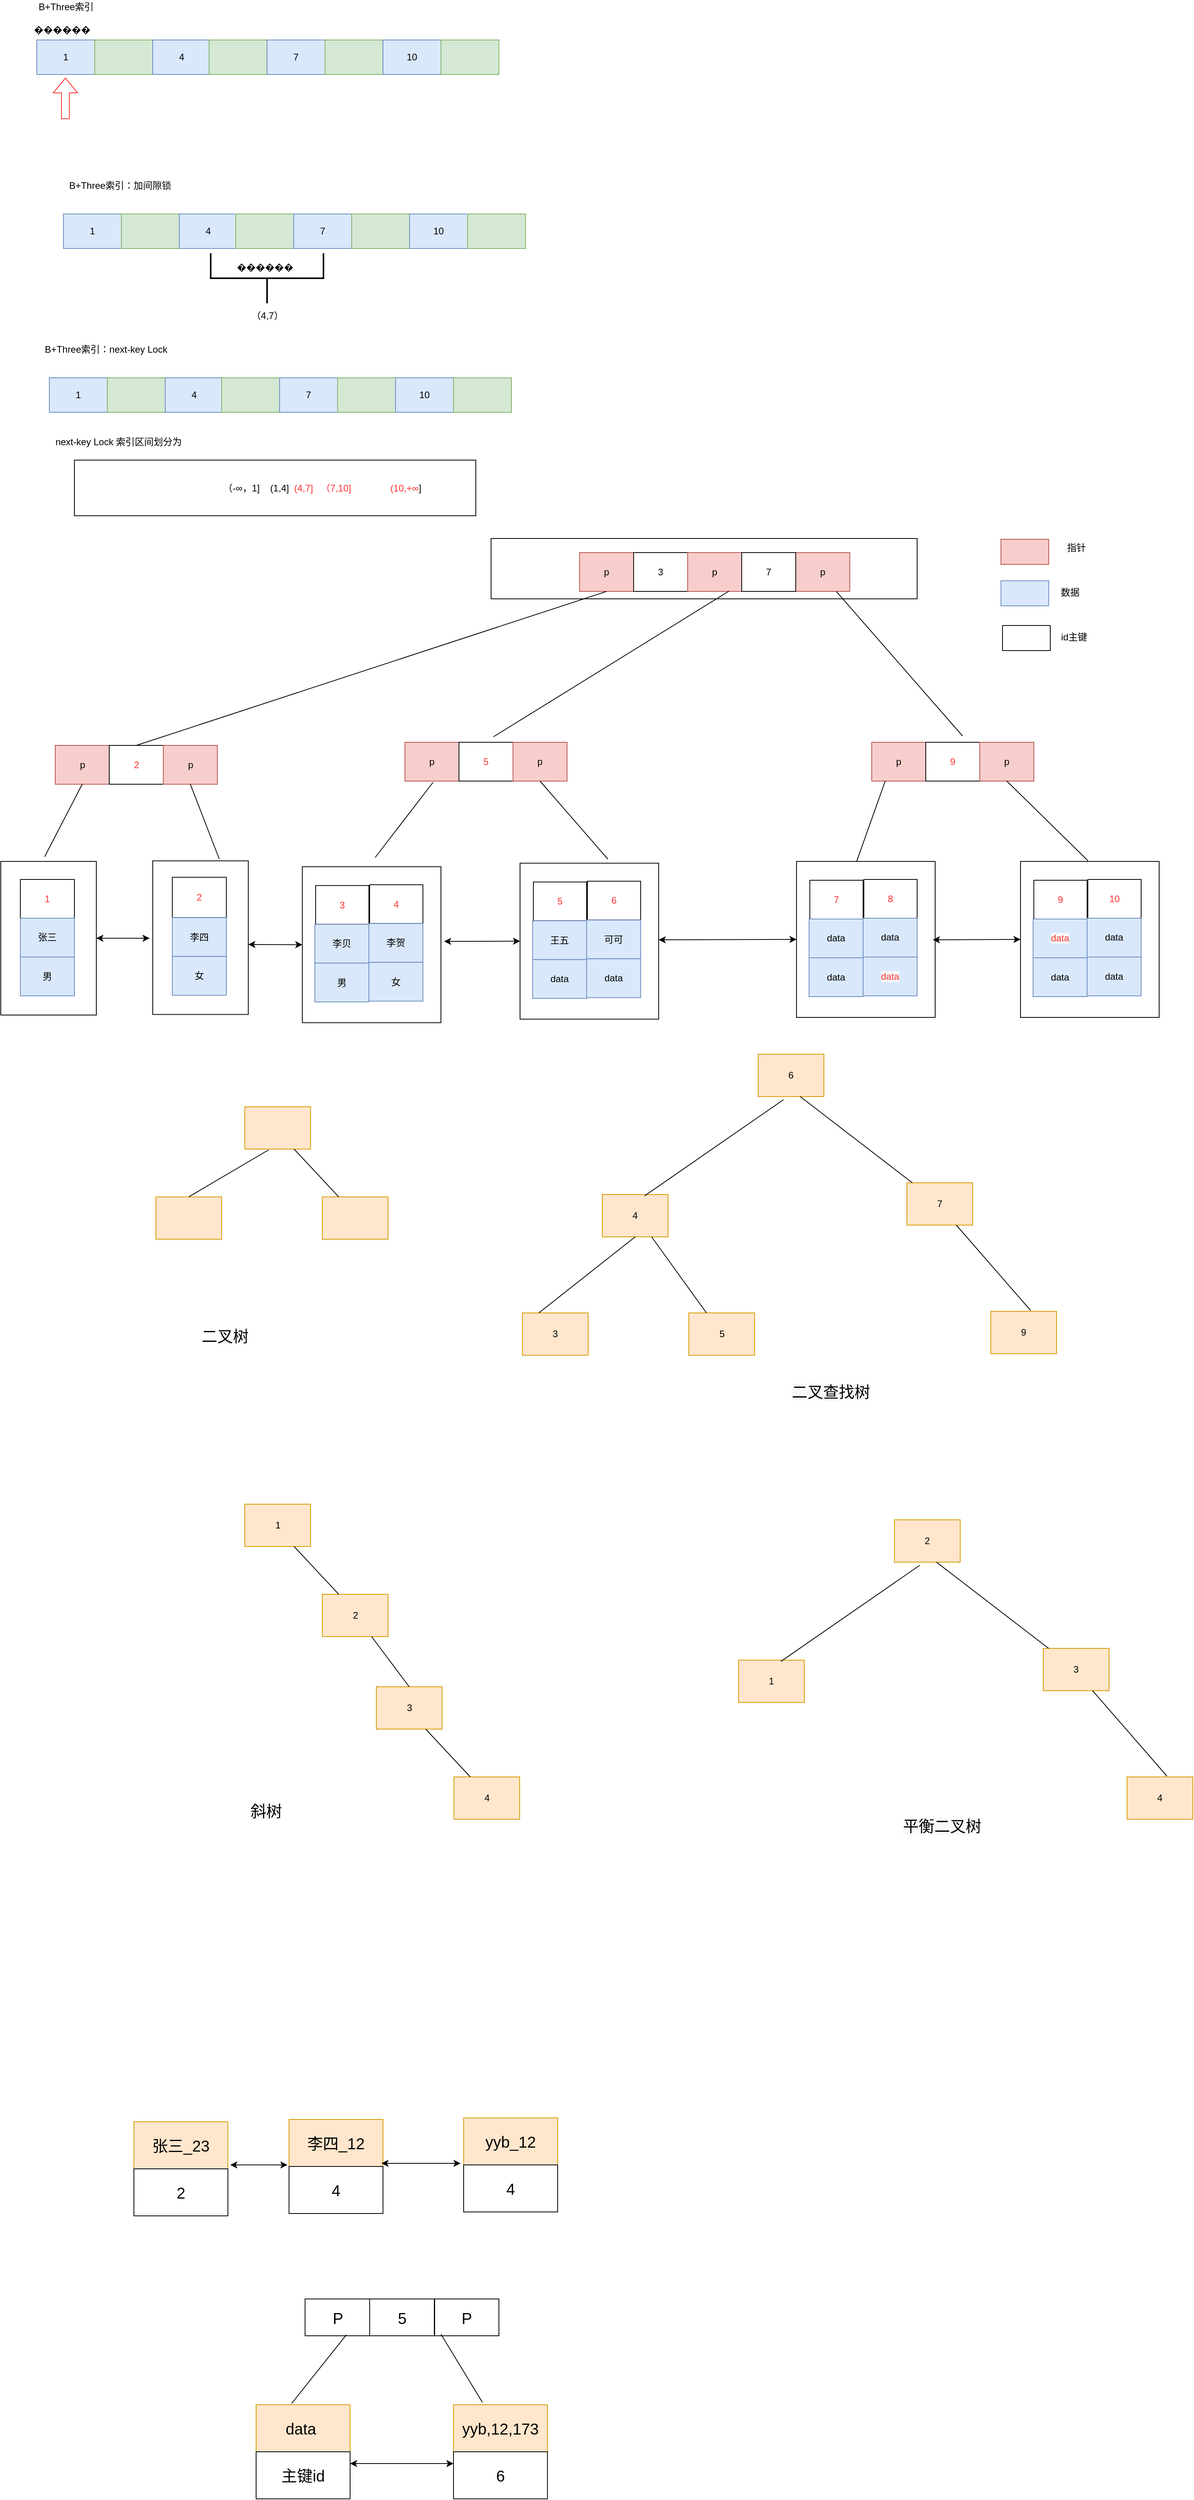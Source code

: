 <mxfile version="18.2.0" type="github">
  <diagram id="WkIeDWe_TXK0vEZoTfMw" name="第 1 页">
    <mxGraphModel dx="2812" dy="1340" grid="0" gridSize="10" guides="1" tooltips="1" connect="1" arrows="1" fold="1" page="1" pageScale="1" pageWidth="827" pageHeight="1169" math="0" shadow="0">
      <root>
        <mxCell id="0" />
        <mxCell id="1" parent="0" />
        <mxCell id="4F7vRQ4BNf0SAxyivJxw-1" value="1" style="rounded=0;whiteSpace=wrap;html=1;fillColor=#dae8fc;strokeColor=#6c8ebf;" parent="1" vertex="1">
          <mxGeometry x="105" y="233" width="74" height="44" as="geometry" />
        </mxCell>
        <mxCell id="4F7vRQ4BNf0SAxyivJxw-2" value="" style="rounded=0;whiteSpace=wrap;html=1;fillColor=#d5e8d4;strokeColor=#82b366;" parent="1" vertex="1">
          <mxGeometry x="179" y="233" width="74" height="44" as="geometry" />
        </mxCell>
        <mxCell id="4F7vRQ4BNf0SAxyivJxw-6" value="4" style="rounded=0;whiteSpace=wrap;html=1;fillColor=#dae8fc;strokeColor=#6c8ebf;" parent="1" vertex="1">
          <mxGeometry x="253" y="233" width="74" height="44" as="geometry" />
        </mxCell>
        <mxCell id="4F7vRQ4BNf0SAxyivJxw-8" value="" style="rounded=0;whiteSpace=wrap;html=1;fillColor=#d5e8d4;strokeColor=#82b366;" parent="1" vertex="1">
          <mxGeometry x="325" y="233" width="74" height="44" as="geometry" />
        </mxCell>
        <mxCell id="4F7vRQ4BNf0SAxyivJxw-10" value="7" style="rounded=0;whiteSpace=wrap;html=1;fillColor=#dae8fc;strokeColor=#6c8ebf;" parent="1" vertex="1">
          <mxGeometry x="399" y="233" width="74" height="44" as="geometry" />
        </mxCell>
        <mxCell id="4F7vRQ4BNf0SAxyivJxw-12" value="" style="rounded=0;whiteSpace=wrap;html=1;fillColor=#d5e8d4;strokeColor=#82b366;" parent="1" vertex="1">
          <mxGeometry x="473" y="233" width="74" height="44" as="geometry" />
        </mxCell>
        <mxCell id="4F7vRQ4BNf0SAxyivJxw-14" value="10" style="rounded=0;whiteSpace=wrap;html=1;fillColor=#dae8fc;strokeColor=#6c8ebf;" parent="1" vertex="1">
          <mxGeometry x="547" y="233" width="74" height="44" as="geometry" />
        </mxCell>
        <mxCell id="4F7vRQ4BNf0SAxyivJxw-16" value="" style="rounded=0;whiteSpace=wrap;html=1;fillColor=#d5e8d4;strokeColor=#82b366;" parent="1" vertex="1">
          <mxGeometry x="621" y="233" width="74" height="44" as="geometry" />
        </mxCell>
        <mxCell id="4F7vRQ4BNf0SAxyivJxw-19" value="B+Three索引" style="text;html=1;align=center;verticalAlign=middle;resizable=0;points=[];autosize=1;strokeColor=none;fillColor=none;" parent="1" vertex="1">
          <mxGeometry x="102" y="182" width="80" height="18" as="geometry" />
        </mxCell>
        <mxCell id="4F7vRQ4BNf0SAxyivJxw-21" value="������" style="text;html=1;align=center;verticalAlign=middle;resizable=0;points=[];autosize=1;strokeColor=none;fillColor=none;" parent="1" vertex="1">
          <mxGeometry x="126" y="211" width="22" height="18" as="geometry" />
        </mxCell>
        <mxCell id="4F7vRQ4BNf0SAxyivJxw-23" value="" style="shape=flexArrow;endArrow=classic;html=1;rounded=0;strokeColor=#FF3333;" parent="1" edge="1">
          <mxGeometry width="50" height="50" relative="1" as="geometry">
            <mxPoint x="141.5" y="334" as="sourcePoint" />
            <mxPoint x="141.5" y="281" as="targetPoint" />
          </mxGeometry>
        </mxCell>
        <mxCell id="4F7vRQ4BNf0SAxyivJxw-24" value="1" style="rounded=0;whiteSpace=wrap;html=1;fillColor=#dae8fc;strokeColor=#6c8ebf;" parent="1" vertex="1">
          <mxGeometry x="139" y="455" width="74" height="44" as="geometry" />
        </mxCell>
        <mxCell id="4F7vRQ4BNf0SAxyivJxw-25" value="" style="rounded=0;whiteSpace=wrap;html=1;fillColor=#d5e8d4;strokeColor=#82b366;" parent="1" vertex="1">
          <mxGeometry x="213" y="455" width="74" height="44" as="geometry" />
        </mxCell>
        <mxCell id="4F7vRQ4BNf0SAxyivJxw-26" value="4" style="rounded=0;whiteSpace=wrap;html=1;fillColor=#dae8fc;strokeColor=#6c8ebf;" parent="1" vertex="1">
          <mxGeometry x="287" y="455" width="74" height="44" as="geometry" />
        </mxCell>
        <mxCell id="4F7vRQ4BNf0SAxyivJxw-27" value="" style="rounded=0;whiteSpace=wrap;html=1;fillColor=#d5e8d4;strokeColor=#82b366;" parent="1" vertex="1">
          <mxGeometry x="359" y="455" width="74" height="44" as="geometry" />
        </mxCell>
        <mxCell id="4F7vRQ4BNf0SAxyivJxw-28" value="7" style="rounded=0;whiteSpace=wrap;html=1;fillColor=#dae8fc;strokeColor=#6c8ebf;" parent="1" vertex="1">
          <mxGeometry x="433" y="455" width="74" height="44" as="geometry" />
        </mxCell>
        <mxCell id="4F7vRQ4BNf0SAxyivJxw-29" value="" style="rounded=0;whiteSpace=wrap;html=1;fillColor=#d5e8d4;strokeColor=#82b366;" parent="1" vertex="1">
          <mxGeometry x="507" y="455" width="74" height="44" as="geometry" />
        </mxCell>
        <mxCell id="4F7vRQ4BNf0SAxyivJxw-30" value="10" style="rounded=0;whiteSpace=wrap;html=1;fillColor=#dae8fc;strokeColor=#6c8ebf;" parent="1" vertex="1">
          <mxGeometry x="581" y="455" width="74" height="44" as="geometry" />
        </mxCell>
        <mxCell id="4F7vRQ4BNf0SAxyivJxw-31" value="" style="rounded=0;whiteSpace=wrap;html=1;fillColor=#d5e8d4;strokeColor=#82b366;" parent="1" vertex="1">
          <mxGeometry x="655" y="455" width="74" height="44" as="geometry" />
        </mxCell>
        <mxCell id="4F7vRQ4BNf0SAxyivJxw-32" value="B+Three索引：加间隙锁" style="text;html=1;align=center;verticalAlign=middle;resizable=0;points=[];autosize=1;strokeColor=none;fillColor=none;" parent="1" vertex="1">
          <mxGeometry x="141" y="410" width="140" height="18" as="geometry" />
        </mxCell>
        <mxCell id="4F7vRQ4BNf0SAxyivJxw-35" value="" style="strokeWidth=2;html=1;shape=mxgraph.flowchart.annotation_2;align=left;labelPosition=right;pointerEvents=1;direction=north;" parent="1" vertex="1">
          <mxGeometry x="327" y="505" width="144" height="64" as="geometry" />
        </mxCell>
        <mxCell id="4F7vRQ4BNf0SAxyivJxw-39" value="（4,7）" style="text;html=1;align=center;verticalAlign=middle;resizable=0;points=[];autosize=1;strokeColor=none;fillColor=none;" parent="1" vertex="1">
          <mxGeometry x="373.5" y="575.5" width="51" height="18" as="geometry" />
        </mxCell>
        <mxCell id="4F7vRQ4BNf0SAxyivJxw-40" value="������" style="text;html=1;align=center;verticalAlign=middle;resizable=0;points=[];autosize=1;strokeColor=none;fillColor=none;" parent="1" vertex="1">
          <mxGeometry x="385" y="514" width="22" height="18" as="geometry" />
        </mxCell>
        <mxCell id="4F7vRQ4BNf0SAxyivJxw-41" value="1" style="rounded=0;whiteSpace=wrap;html=1;fillColor=#dae8fc;strokeColor=#6c8ebf;" parent="1" vertex="1">
          <mxGeometry x="121" y="664" width="74" height="44" as="geometry" />
        </mxCell>
        <mxCell id="4F7vRQ4BNf0SAxyivJxw-42" value="" style="rounded=0;whiteSpace=wrap;html=1;fillColor=#d5e8d4;strokeColor=#82b366;" parent="1" vertex="1">
          <mxGeometry x="195" y="664" width="74" height="44" as="geometry" />
        </mxCell>
        <mxCell id="4F7vRQ4BNf0SAxyivJxw-43" value="4" style="rounded=0;whiteSpace=wrap;html=1;fillColor=#dae8fc;strokeColor=#6c8ebf;" parent="1" vertex="1">
          <mxGeometry x="269" y="664" width="74" height="44" as="geometry" />
        </mxCell>
        <mxCell id="4F7vRQ4BNf0SAxyivJxw-44" value="" style="rounded=0;whiteSpace=wrap;html=1;fillColor=#d5e8d4;strokeColor=#82b366;" parent="1" vertex="1">
          <mxGeometry x="341" y="664" width="74" height="44" as="geometry" />
        </mxCell>
        <mxCell id="4F7vRQ4BNf0SAxyivJxw-45" value="7" style="rounded=0;whiteSpace=wrap;html=1;fillColor=#dae8fc;strokeColor=#6c8ebf;" parent="1" vertex="1">
          <mxGeometry x="415" y="664" width="74" height="44" as="geometry" />
        </mxCell>
        <mxCell id="4F7vRQ4BNf0SAxyivJxw-46" value="" style="rounded=0;whiteSpace=wrap;html=1;fillColor=#d5e8d4;strokeColor=#82b366;" parent="1" vertex="1">
          <mxGeometry x="489" y="664" width="74" height="44" as="geometry" />
        </mxCell>
        <mxCell id="4F7vRQ4BNf0SAxyivJxw-47" value="10" style="rounded=0;whiteSpace=wrap;html=1;fillColor=#dae8fc;strokeColor=#6c8ebf;" parent="1" vertex="1">
          <mxGeometry x="563" y="664" width="74" height="44" as="geometry" />
        </mxCell>
        <mxCell id="4F7vRQ4BNf0SAxyivJxw-48" value="" style="rounded=0;whiteSpace=wrap;html=1;fillColor=#d5e8d4;strokeColor=#82b366;" parent="1" vertex="1">
          <mxGeometry x="637" y="664" width="74" height="44" as="geometry" />
        </mxCell>
        <mxCell id="4F7vRQ4BNf0SAxyivJxw-49" value="B+Three索引：next-key Lock" style="text;html=1;align=center;verticalAlign=middle;resizable=0;points=[];autosize=1;strokeColor=none;fillColor=none;" parent="1" vertex="1">
          <mxGeometry x="110" y="619" width="166" height="18" as="geometry" />
        </mxCell>
        <mxCell id="4F7vRQ4BNf0SAxyivJxw-53" value="next-key Lock 索引区间划分为" style="text;html=1;align=center;verticalAlign=middle;resizable=0;points=[];autosize=1;strokeColor=none;fillColor=none;" parent="1" vertex="1">
          <mxGeometry x="123" y="737" width="171" height="18" as="geometry" />
        </mxCell>
        <mxCell id="4F7vRQ4BNf0SAxyivJxw-54" value="&lt;blockquote style=&quot;margin: 0 0 0 40px; border: none; padding: 0px;&quot;&gt;&lt;blockquote style=&quot;margin: 0 0 0 40px; border: none; padding: 0px;&quot;&gt;&lt;blockquote style=&quot;margin: 0 0 0 40px; border: none; padding: 0px;&quot;&gt;（-∞，1]&amp;nbsp;&amp;nbsp;&lt;span style=&quot;white-space: pre;&quot;&gt; &lt;/span&gt;&lt;span style=&quot;white-space: pre;&quot;&gt; &lt;/span&gt;(1,4]&lt;span style=&quot;white-space: pre;&quot;&gt; &lt;span style=&quot;white-space: pre;&quot;&gt;&lt;span style=&quot;white-space: pre;&quot;&gt; &lt;/span&gt;&lt;/span&gt;&lt;/span&gt;&lt;font color=&quot;#ff3333&quot;&gt;(4,7]&amp;nbsp; &lt;span style=&quot;white-space: pre;&quot;&gt; &lt;/span&gt;（7,10]&amp;nbsp; &amp;nbsp; &amp;nbsp; &amp;nbsp; &amp;nbsp; &amp;nbsp; &amp;nbsp; &amp;nbsp;(10,+∞&lt;/font&gt;]&lt;/blockquote&gt;&lt;/blockquote&gt;&lt;/blockquote&gt;" style="whiteSpace=wrap;html=1;" parent="1" vertex="1">
          <mxGeometry x="153" y="769" width="512.5" height="71" as="geometry" />
        </mxCell>
        <mxCell id="4F7vRQ4BNf0SAxyivJxw-55" value="" style="rounded=0;whiteSpace=wrap;html=1;fontColor=#FF3333;" parent="1" vertex="1">
          <mxGeometry x="685" y="869" width="544" height="77" as="geometry" />
        </mxCell>
        <mxCell id="4F7vRQ4BNf0SAxyivJxw-56" value="&lt;font color=&quot;#000000&quot;&gt;p&lt;/font&gt;" style="rounded=0;whiteSpace=wrap;html=1;fillColor=#f8cecc;strokeColor=#b85450;" parent="1" vertex="1">
          <mxGeometry x="798" y="887" width="69" height="49.5" as="geometry" />
        </mxCell>
        <mxCell id="4F7vRQ4BNf0SAxyivJxw-57" value="&lt;font color=&quot;#000000&quot;&gt;3&lt;/font&gt;" style="rounded=0;whiteSpace=wrap;html=1;fontColor=#FF3333;" parent="1" vertex="1">
          <mxGeometry x="867" y="887" width="69" height="49.5" as="geometry" />
        </mxCell>
        <mxCell id="4F7vRQ4BNf0SAxyivJxw-59" value="&lt;font color=&quot;#000000&quot;&gt;p&lt;/font&gt;" style="rounded=0;whiteSpace=wrap;html=1;strokeColor=#b85450;fillColor=#f8cecc;" parent="1" vertex="1">
          <mxGeometry x="936" y="887" width="69" height="49.5" as="geometry" />
        </mxCell>
        <mxCell id="4F7vRQ4BNf0SAxyivJxw-60" value="&lt;font color=&quot;#000000&quot;&gt;p&lt;/font&gt;" style="rounded=0;whiteSpace=wrap;html=1;fillColor=#f8cecc;strokeColor=#b85450;" parent="1" vertex="1">
          <mxGeometry x="1074" y="887" width="69" height="49.5" as="geometry" />
        </mxCell>
        <mxCell id="4F7vRQ4BNf0SAxyivJxw-61" value="&lt;font color=&quot;#000000&quot;&gt;7&lt;/font&gt;" style="rounded=0;whiteSpace=wrap;html=1;fontColor=#FF3333;" parent="1" vertex="1">
          <mxGeometry x="1005" y="887" width="69" height="49.5" as="geometry" />
        </mxCell>
        <mxCell id="4F7vRQ4BNf0SAxyivJxw-63" value="&lt;span style=&quot;color: rgb(0, 0, 0);&quot;&gt;p&lt;/span&gt;" style="rounded=0;whiteSpace=wrap;html=1;fillColor=#f8cecc;strokeColor=#b85450;" parent="1" vertex="1">
          <mxGeometry x="128.5" y="1133" width="69" height="49.5" as="geometry" />
        </mxCell>
        <mxCell id="4F7vRQ4BNf0SAxyivJxw-64" value="2" style="rounded=0;whiteSpace=wrap;html=1;fontColor=#FF3333;" parent="1" vertex="1">
          <mxGeometry x="197.5" y="1133" width="69" height="49.5" as="geometry" />
        </mxCell>
        <mxCell id="4F7vRQ4BNf0SAxyivJxw-65" value="&lt;span style=&quot;color: rgb(0, 0, 0);&quot;&gt;p&lt;/span&gt;" style="rounded=0;whiteSpace=wrap;html=1;fillColor=#f8cecc;strokeColor=#b85450;" parent="1" vertex="1">
          <mxGeometry x="266.5" y="1133" width="69" height="49.5" as="geometry" />
        </mxCell>
        <mxCell id="4F7vRQ4BNf0SAxyivJxw-66" value="p" style="rounded=0;whiteSpace=wrap;html=1;fillColor=#f8cecc;strokeColor=#b85450;" parent="1" vertex="1">
          <mxGeometry x="575" y="1129" width="69" height="49.5" as="geometry" />
        </mxCell>
        <mxCell id="4F7vRQ4BNf0SAxyivJxw-67" value="5" style="rounded=0;whiteSpace=wrap;html=1;fontColor=#FF3333;" parent="1" vertex="1">
          <mxGeometry x="644" y="1129" width="69" height="49.5" as="geometry" />
        </mxCell>
        <mxCell id="4F7vRQ4BNf0SAxyivJxw-68" value="&lt;span style=&quot;color: rgb(0, 0, 0);&quot;&gt;p&lt;/span&gt;" style="rounded=0;whiteSpace=wrap;html=1;fillColor=#f8cecc;strokeColor=#b85450;" parent="1" vertex="1">
          <mxGeometry x="713" y="1129" width="69" height="49.5" as="geometry" />
        </mxCell>
        <mxCell id="4F7vRQ4BNf0SAxyivJxw-69" value="&lt;span style=&quot;color: rgb(0, 0, 0);&quot;&gt;p&lt;/span&gt;" style="rounded=0;whiteSpace=wrap;html=1;fillColor=#f8cecc;strokeColor=#b85450;" parent="1" vertex="1">
          <mxGeometry x="1171" y="1129" width="69" height="49.5" as="geometry" />
        </mxCell>
        <mxCell id="4F7vRQ4BNf0SAxyivJxw-70" value="9" style="rounded=0;whiteSpace=wrap;html=1;fontColor=#FF3333;" parent="1" vertex="1">
          <mxGeometry x="1240" y="1129" width="69" height="49.5" as="geometry" />
        </mxCell>
        <mxCell id="4F7vRQ4BNf0SAxyivJxw-71" value="&lt;span style=&quot;color: rgb(0, 0, 0);&quot;&gt;p&lt;/span&gt;" style="rounded=0;whiteSpace=wrap;html=1;fillColor=#f8cecc;strokeColor=#b85450;" parent="1" vertex="1">
          <mxGeometry x="1309" y="1129" width="69" height="49.5" as="geometry" />
        </mxCell>
        <mxCell id="4F7vRQ4BNf0SAxyivJxw-73" value="" style="rounded=0;whiteSpace=wrap;html=1;fontColor=#FF3333;" parent="1" vertex="1">
          <mxGeometry x="59" y="1281" width="122" height="196" as="geometry" />
        </mxCell>
        <mxCell id="4F7vRQ4BNf0SAxyivJxw-75" value="1" style="rounded=0;whiteSpace=wrap;html=1;fontColor=#FF3333;" parent="1" vertex="1">
          <mxGeometry x="84" y="1304" width="69" height="49.5" as="geometry" />
        </mxCell>
        <mxCell id="4F7vRQ4BNf0SAxyivJxw-76" value="张三" style="rounded=0;whiteSpace=wrap;html=1;fillColor=#dae8fc;strokeColor=#6c8ebf;" parent="1" vertex="1">
          <mxGeometry x="84" y="1353.5" width="69" height="49.5" as="geometry" />
        </mxCell>
        <mxCell id="4F7vRQ4BNf0SAxyivJxw-77" value="男" style="rounded=0;whiteSpace=wrap;html=1;fillColor=#dae8fc;strokeColor=#6c8ebf;" parent="1" vertex="1">
          <mxGeometry x="84" y="1403" width="69" height="49.5" as="geometry" />
        </mxCell>
        <mxCell id="4F7vRQ4BNf0SAxyivJxw-78" value="" style="rounded=0;whiteSpace=wrap;html=1;fontColor=#FF3333;" parent="1" vertex="1">
          <mxGeometry x="253" y="1280.25" width="122" height="196" as="geometry" />
        </mxCell>
        <mxCell id="4F7vRQ4BNf0SAxyivJxw-79" value="2" style="rounded=0;whiteSpace=wrap;html=1;fontColor=#FF3333;" parent="1" vertex="1">
          <mxGeometry x="278" y="1301.25" width="69" height="51.5" as="geometry" />
        </mxCell>
        <mxCell id="4F7vRQ4BNf0SAxyivJxw-80" value="李四" style="rounded=0;whiteSpace=wrap;html=1;fillColor=#dae8fc;strokeColor=#6c8ebf;" parent="1" vertex="1">
          <mxGeometry x="278" y="1352.75" width="69" height="49.5" as="geometry" />
        </mxCell>
        <mxCell id="4F7vRQ4BNf0SAxyivJxw-81" value="女" style="rounded=0;whiteSpace=wrap;html=1;fillColor=#dae8fc;strokeColor=#6c8ebf;" parent="1" vertex="1">
          <mxGeometry x="278" y="1402.25" width="69" height="49.5" as="geometry" />
        </mxCell>
        <mxCell id="4F7vRQ4BNf0SAxyivJxw-82" value="" style="rounded=0;whiteSpace=wrap;html=1;fontColor=#FF3333;" parent="1" vertex="1">
          <mxGeometry x="444" y="1287.75" width="177" height="199" as="geometry" />
        </mxCell>
        <mxCell id="4F7vRQ4BNf0SAxyivJxw-83" value="3" style="rounded=0;whiteSpace=wrap;html=1;fontColor=#FF3333;" parent="1" vertex="1">
          <mxGeometry x="461" y="1311.75" width="68" height="49.5" as="geometry" />
        </mxCell>
        <mxCell id="4F7vRQ4BNf0SAxyivJxw-84" value="李贝" style="rounded=0;whiteSpace=wrap;html=1;fillColor=#dae8fc;strokeColor=#6c8ebf;" parent="1" vertex="1">
          <mxGeometry x="460" y="1361.25" width="69" height="49.5" as="geometry" />
        </mxCell>
        <mxCell id="4F7vRQ4BNf0SAxyivJxw-85" value="男" style="rounded=0;whiteSpace=wrap;html=1;fillColor=#dae8fc;strokeColor=#6c8ebf;" parent="1" vertex="1">
          <mxGeometry x="460" y="1410.75" width="69" height="49.5" as="geometry" />
        </mxCell>
        <mxCell id="4F7vRQ4BNf0SAxyivJxw-86" value="4" style="rounded=0;whiteSpace=wrap;html=1;fontColor=#FF3333;" parent="1" vertex="1">
          <mxGeometry x="530" y="1310.75" width="68" height="49.5" as="geometry" />
        </mxCell>
        <mxCell id="4F7vRQ4BNf0SAxyivJxw-87" value="李贺" style="rounded=0;whiteSpace=wrap;html=1;fillColor=#dae8fc;strokeColor=#6c8ebf;" parent="1" vertex="1">
          <mxGeometry x="529" y="1360.25" width="69" height="49.5" as="geometry" />
        </mxCell>
        <mxCell id="4F7vRQ4BNf0SAxyivJxw-88" value="女" style="rounded=0;whiteSpace=wrap;html=1;fillColor=#dae8fc;strokeColor=#6c8ebf;" parent="1" vertex="1">
          <mxGeometry x="529" y="1409.75" width="69" height="49.5" as="geometry" />
        </mxCell>
        <mxCell id="4F7vRQ4BNf0SAxyivJxw-89" value="" style="rounded=0;whiteSpace=wrap;html=1;fontColor=#FF3333;" parent="1" vertex="1">
          <mxGeometry x="722" y="1283.25" width="177" height="199" as="geometry" />
        </mxCell>
        <mxCell id="4F7vRQ4BNf0SAxyivJxw-90" value="5" style="rounded=0;whiteSpace=wrap;html=1;fontColor=#FF3333;" parent="1" vertex="1">
          <mxGeometry x="739" y="1307.25" width="68" height="49.5" as="geometry" />
        </mxCell>
        <mxCell id="4F7vRQ4BNf0SAxyivJxw-91" value="王五" style="rounded=0;whiteSpace=wrap;html=1;fillColor=#dae8fc;strokeColor=#6c8ebf;" parent="1" vertex="1">
          <mxGeometry x="738" y="1356.75" width="69" height="49.5" as="geometry" />
        </mxCell>
        <mxCell id="4F7vRQ4BNf0SAxyivJxw-92" value="data" style="rounded=0;whiteSpace=wrap;html=1;fillColor=#dae8fc;strokeColor=#6c8ebf;" parent="1" vertex="1">
          <mxGeometry x="738" y="1406.25" width="69" height="49.5" as="geometry" />
        </mxCell>
        <mxCell id="4F7vRQ4BNf0SAxyivJxw-93" value="6" style="rounded=0;whiteSpace=wrap;html=1;fontColor=#FF3333;" parent="1" vertex="1">
          <mxGeometry x="808" y="1306.25" width="68" height="49.5" as="geometry" />
        </mxCell>
        <mxCell id="4F7vRQ4BNf0SAxyivJxw-94" value="可可" style="rounded=0;whiteSpace=wrap;html=1;fillColor=#dae8fc;strokeColor=#6c8ebf;" parent="1" vertex="1">
          <mxGeometry x="807" y="1355.75" width="69" height="49.5" as="geometry" />
        </mxCell>
        <mxCell id="4F7vRQ4BNf0SAxyivJxw-95" value="&lt;span style=&quot;&quot;&gt;data&lt;/span&gt;" style="rounded=0;whiteSpace=wrap;html=1;fillColor=#dae8fc;strokeColor=#6c8ebf;" parent="1" vertex="1">
          <mxGeometry x="807" y="1405.25" width="69" height="49.5" as="geometry" />
        </mxCell>
        <mxCell id="4F7vRQ4BNf0SAxyivJxw-96" value="" style="rounded=0;whiteSpace=wrap;html=1;fontColor=#FF3333;" parent="1" vertex="1">
          <mxGeometry x="1075" y="1281" width="177" height="199" as="geometry" />
        </mxCell>
        <mxCell id="4F7vRQ4BNf0SAxyivJxw-97" value="7" style="rounded=0;whiteSpace=wrap;html=1;fontColor=#FF3333;" parent="1" vertex="1">
          <mxGeometry x="1092" y="1305" width="68" height="49.5" as="geometry" />
        </mxCell>
        <mxCell id="4F7vRQ4BNf0SAxyivJxw-98" value="&lt;span style=&quot;&quot;&gt;data&lt;/span&gt;" style="rounded=0;whiteSpace=wrap;html=1;fillColor=#dae8fc;strokeColor=#6c8ebf;" parent="1" vertex="1">
          <mxGeometry x="1091" y="1354.5" width="69" height="49.5" as="geometry" />
        </mxCell>
        <mxCell id="4F7vRQ4BNf0SAxyivJxw-99" value="&lt;span style=&quot;&quot;&gt;data&lt;/span&gt;" style="rounded=0;whiteSpace=wrap;html=1;fillColor=#dae8fc;strokeColor=#6c8ebf;" parent="1" vertex="1">
          <mxGeometry x="1091" y="1404" width="69" height="49.5" as="geometry" />
        </mxCell>
        <mxCell id="4F7vRQ4BNf0SAxyivJxw-100" value="8" style="rounded=0;whiteSpace=wrap;html=1;fontColor=#FF3333;" parent="1" vertex="1">
          <mxGeometry x="1161" y="1304" width="68" height="49.5" as="geometry" />
        </mxCell>
        <mxCell id="4F7vRQ4BNf0SAxyivJxw-101" value="&lt;span style=&quot;&quot;&gt;data&lt;/span&gt;" style="rounded=0;whiteSpace=wrap;html=1;fillColor=#dae8fc;strokeColor=#6c8ebf;" parent="1" vertex="1">
          <mxGeometry x="1160" y="1353.5" width="69" height="49.5" as="geometry" />
        </mxCell>
        <mxCell id="4F7vRQ4BNf0SAxyivJxw-102" value="&lt;meta charset=&quot;utf-8&quot;&gt;&lt;span style=&quot;color: rgb(255, 51, 51); font-family: Helvetica; font-size: 12px; font-style: normal; font-variant-ligatures: normal; font-variant-caps: normal; font-weight: 400; letter-spacing: normal; orphans: 2; text-align: center; text-indent: 0px; text-transform: none; widows: 2; word-spacing: 0px; -webkit-text-stroke-width: 0px; background-color: rgb(248, 249, 250); text-decoration-thickness: initial; text-decoration-style: initial; text-decoration-color: initial; float: none; display: inline !important;&quot;&gt;data&lt;/span&gt;" style="rounded=0;whiteSpace=wrap;html=1;fillColor=#dae8fc;strokeColor=#6c8ebf;" parent="1" vertex="1">
          <mxGeometry x="1160" y="1403" width="69" height="49.5" as="geometry" />
        </mxCell>
        <mxCell id="4F7vRQ4BNf0SAxyivJxw-103" value="" style="rounded=0;whiteSpace=wrap;html=1;fontColor=#FF3333;" parent="1" vertex="1">
          <mxGeometry x="1361" y="1281" width="177" height="199" as="geometry" />
        </mxCell>
        <mxCell id="4F7vRQ4BNf0SAxyivJxw-104" value="9" style="rounded=0;whiteSpace=wrap;html=1;fontColor=#FF3333;" parent="1" vertex="1">
          <mxGeometry x="1378" y="1305" width="68" height="49.5" as="geometry" />
        </mxCell>
        <mxCell id="4F7vRQ4BNf0SAxyivJxw-105" value="&lt;meta charset=&quot;utf-8&quot;&gt;&lt;span style=&quot;color: rgb(255, 51, 51); font-family: Helvetica; font-size: 12px; font-style: normal; font-variant-ligatures: normal; font-variant-caps: normal; font-weight: 400; letter-spacing: normal; orphans: 2; text-align: center; text-indent: 0px; text-transform: none; widows: 2; word-spacing: 0px; -webkit-text-stroke-width: 0px; background-color: rgb(248, 249, 250); text-decoration-thickness: initial; text-decoration-style: initial; text-decoration-color: initial; float: none; display: inline !important;&quot;&gt;data&lt;/span&gt;" style="rounded=0;whiteSpace=wrap;html=1;fillColor=#dae8fc;strokeColor=#6c8ebf;" parent="1" vertex="1">
          <mxGeometry x="1377" y="1354.5" width="69" height="49.5" as="geometry" />
        </mxCell>
        <mxCell id="4F7vRQ4BNf0SAxyivJxw-106" value="&lt;span style=&quot;&quot;&gt;data&lt;/span&gt;" style="rounded=0;whiteSpace=wrap;html=1;fillColor=#dae8fc;strokeColor=#6c8ebf;" parent="1" vertex="1">
          <mxGeometry x="1377" y="1404" width="69" height="49.5" as="geometry" />
        </mxCell>
        <mxCell id="4F7vRQ4BNf0SAxyivJxw-107" value="10" style="rounded=0;whiteSpace=wrap;html=1;fontColor=#FF3333;" parent="1" vertex="1">
          <mxGeometry x="1447" y="1304" width="68" height="49.5" as="geometry" />
        </mxCell>
        <mxCell id="4F7vRQ4BNf0SAxyivJxw-108" value="&lt;span style=&quot;&quot;&gt;data&lt;/span&gt;" style="rounded=0;whiteSpace=wrap;html=1;fillColor=#dae8fc;strokeColor=#6c8ebf;" parent="1" vertex="1">
          <mxGeometry x="1446" y="1353.5" width="69" height="49.5" as="geometry" />
        </mxCell>
        <mxCell id="4F7vRQ4BNf0SAxyivJxw-109" value="&lt;span style=&quot;&quot;&gt;data&lt;/span&gt;" style="rounded=0;whiteSpace=wrap;html=1;fillColor=#dae8fc;strokeColor=#6c8ebf;" parent="1" vertex="1">
          <mxGeometry x="1446" y="1403" width="69" height="49.5" as="geometry" />
        </mxCell>
        <mxCell id="4F7vRQ4BNf0SAxyivJxw-112" value="" style="endArrow=none;html=1;rounded=0;fontFamily=Helvetica;fontSize=12;fontColor=#000000;strokeColor=#000000;" parent="1" edge="1">
          <mxGeometry width="50" height="50" relative="1" as="geometry">
            <mxPoint x="688" y="1122" as="sourcePoint" />
            <mxPoint x="989" y="936" as="targetPoint" />
          </mxGeometry>
        </mxCell>
        <mxCell id="4F7vRQ4BNf0SAxyivJxw-113" value="" style="endArrow=none;html=1;rounded=0;fontFamily=Helvetica;fontSize=12;fontColor=#000000;strokeColor=#000000;entryX=0.75;entryY=1;entryDx=0;entryDy=0;" parent="1" target="4F7vRQ4BNf0SAxyivJxw-60" edge="1">
          <mxGeometry width="50" height="50" relative="1" as="geometry">
            <mxPoint x="1287" y="1121" as="sourcePoint" />
            <mxPoint x="1166" y="988" as="targetPoint" />
          </mxGeometry>
        </mxCell>
        <mxCell id="4F7vRQ4BNf0SAxyivJxw-114" value="" style="endArrow=none;html=1;rounded=0;fontFamily=Helvetica;fontSize=12;fontColor=#000000;strokeColor=#000000;exitX=0.5;exitY=0;exitDx=0;exitDy=0;entryX=0.5;entryY=1;entryDx=0;entryDy=0;" parent="1" source="4F7vRQ4BNf0SAxyivJxw-64" target="4F7vRQ4BNf0SAxyivJxw-56" edge="1">
          <mxGeometry width="50" height="50" relative="1" as="geometry">
            <mxPoint x="698" y="1132" as="sourcePoint" />
            <mxPoint x="999.0" y="946.0" as="targetPoint" />
          </mxGeometry>
        </mxCell>
        <mxCell id="4F7vRQ4BNf0SAxyivJxw-115" value="" style="endArrow=none;html=1;rounded=0;labelBackgroundColor=default;fontFamily=Helvetica;fontSize=12;fontColor=#000000;strokeColor=#000000;shape=connector;entryX=0.5;entryY=1;entryDx=0;entryDy=0;" parent="1" target="4F7vRQ4BNf0SAxyivJxw-63" edge="1">
          <mxGeometry width="50" height="50" relative="1" as="geometry">
            <mxPoint x="115" y="1275" as="sourcePoint" />
            <mxPoint x="170" y="1193" as="targetPoint" />
          </mxGeometry>
        </mxCell>
        <mxCell id="4F7vRQ4BNf0SAxyivJxw-116" value="" style="endArrow=none;html=1;rounded=0;labelBackgroundColor=default;fontFamily=Helvetica;fontSize=12;fontColor=#000000;strokeColor=#000000;shape=connector;entryX=0.5;entryY=1;entryDx=0;entryDy=0;" parent="1" target="4F7vRQ4BNf0SAxyivJxw-65" edge="1">
          <mxGeometry width="50" height="50" relative="1" as="geometry">
            <mxPoint x="338" y="1278" as="sourcePoint" />
            <mxPoint x="173" y="1192.5" as="targetPoint" />
          </mxGeometry>
        </mxCell>
        <mxCell id="4F7vRQ4BNf0SAxyivJxw-117" value="" style="endArrow=none;html=1;rounded=0;labelBackgroundColor=default;fontFamily=Helvetica;fontSize=12;fontColor=#000000;strokeColor=#000000;shape=connector;" parent="1" edge="1">
          <mxGeometry width="50" height="50" relative="1" as="geometry">
            <mxPoint x="537" y="1276" as="sourcePoint" />
            <mxPoint x="611" y="1180" as="targetPoint" />
          </mxGeometry>
        </mxCell>
        <mxCell id="4F7vRQ4BNf0SAxyivJxw-118" value="" style="endArrow=none;html=1;rounded=0;labelBackgroundColor=default;fontFamily=Helvetica;fontSize=12;fontColor=#000000;strokeColor=#000000;shape=connector;entryX=0.5;entryY=1;entryDx=0;entryDy=0;" parent="1" target="4F7vRQ4BNf0SAxyivJxw-68" edge="1">
          <mxGeometry width="50" height="50" relative="1" as="geometry">
            <mxPoint x="834" y="1278" as="sourcePoint" />
            <mxPoint x="183" y="1202.5" as="targetPoint" />
          </mxGeometry>
        </mxCell>
        <mxCell id="4F7vRQ4BNf0SAxyivJxw-120" value="" style="endArrow=none;html=1;rounded=0;labelBackgroundColor=default;fontFamily=Helvetica;fontSize=12;fontColor=#000000;strokeColor=#000000;shape=connector;entryX=0.5;entryY=1;entryDx=0;entryDy=0;" parent="1" target="4F7vRQ4BNf0SAxyivJxw-71" edge="1">
          <mxGeometry width="50" height="50" relative="1" as="geometry">
            <mxPoint x="1447" y="1280" as="sourcePoint" />
            <mxPoint x="757.5" y="1188.5" as="targetPoint" />
          </mxGeometry>
        </mxCell>
        <mxCell id="4F7vRQ4BNf0SAxyivJxw-121" value="" style="endArrow=none;html=1;rounded=0;labelBackgroundColor=default;fontFamily=Helvetica;fontSize=12;fontColor=#000000;strokeColor=#000000;shape=connector;entryX=0.25;entryY=1;entryDx=0;entryDy=0;exitX=0.434;exitY=-0.001;exitDx=0;exitDy=0;exitPerimeter=0;" parent="1" source="4F7vRQ4BNf0SAxyivJxw-96" target="4F7vRQ4BNf0SAxyivJxw-69" edge="1">
          <mxGeometry width="50" height="50" relative="1" as="geometry">
            <mxPoint x="1457" y="1290" as="sourcePoint" />
            <mxPoint x="1353.5" y="1188.5" as="targetPoint" />
          </mxGeometry>
        </mxCell>
        <mxCell id="4F7vRQ4BNf0SAxyivJxw-122" value="" style="rounded=0;whiteSpace=wrap;html=1;fontFamily=Helvetica;fontSize=12;strokeColor=#b85450;fillColor=#f8cecc;" parent="1" vertex="1">
          <mxGeometry x="1336" y="870" width="61" height="32" as="geometry" />
        </mxCell>
        <mxCell id="4F7vRQ4BNf0SAxyivJxw-123" value="" style="rounded=0;whiteSpace=wrap;html=1;fontFamily=Helvetica;fontSize=12;fontColor=#000000;strokeColor=#000000;fillColor=default;" parent="1" vertex="1">
          <mxGeometry x="1338" y="980" width="61" height="32" as="geometry" />
        </mxCell>
        <mxCell id="4F7vRQ4BNf0SAxyivJxw-124" value="" style="rounded=0;whiteSpace=wrap;html=1;fontFamily=Helvetica;fontSize=12;strokeColor=#6c8ebf;fillColor=#dae8fc;" parent="1" vertex="1">
          <mxGeometry x="1336" y="923" width="61" height="32" as="geometry" />
        </mxCell>
        <mxCell id="4F7vRQ4BNf0SAxyivJxw-125" value="指针" style="text;html=1;align=center;verticalAlign=middle;resizable=0;points=[];autosize=1;strokeColor=none;fillColor=none;fontSize=12;fontFamily=Helvetica;fontColor=#000000;" parent="1" vertex="1">
          <mxGeometry x="1415" y="872" width="34" height="18" as="geometry" />
        </mxCell>
        <mxCell id="4F7vRQ4BNf0SAxyivJxw-126" value="数据" style="text;html=1;align=center;verticalAlign=middle;resizable=0;points=[];autosize=1;strokeColor=none;fillColor=none;fontSize=12;fontFamily=Helvetica;fontColor=#000000;" parent="1" vertex="1">
          <mxGeometry x="1407" y="929" width="34" height="18" as="geometry" />
        </mxCell>
        <mxCell id="4F7vRQ4BNf0SAxyivJxw-127" value="id主键" style="text;html=1;align=center;verticalAlign=middle;resizable=0;points=[];autosize=1;strokeColor=none;fillColor=none;fontSize=12;fontFamily=Helvetica;fontColor=#000000;" parent="1" vertex="1">
          <mxGeometry x="1407" y="986" width="43" height="18" as="geometry" />
        </mxCell>
        <mxCell id="4F7vRQ4BNf0SAxyivJxw-203" value="" style="endArrow=classic;startArrow=classic;html=1;rounded=0;labelBackgroundColor=default;fontFamily=Helvetica;fontSize=12;fontColor=#000000;strokeColor=#000000;shape=connector;exitX=1;exitY=0.5;exitDx=0;exitDy=0;" parent="1" source="4F7vRQ4BNf0SAxyivJxw-73" edge="1">
          <mxGeometry width="50" height="50" relative="1" as="geometry">
            <mxPoint x="208" y="1414" as="sourcePoint" />
            <mxPoint x="249" y="1379" as="targetPoint" />
          </mxGeometry>
        </mxCell>
        <mxCell id="4F7vRQ4BNf0SAxyivJxw-204" value="" style="endArrow=classic;startArrow=classic;html=1;rounded=0;labelBackgroundColor=default;fontFamily=Helvetica;fontSize=12;fontColor=#000000;strokeColor=#000000;shape=connector;entryX=0;entryY=0.5;entryDx=0;entryDy=0;" parent="1" target="4F7vRQ4BNf0SAxyivJxw-82" edge="1">
          <mxGeometry width="50" height="50" relative="1" as="geometry">
            <mxPoint x="375" y="1387" as="sourcePoint" />
            <mxPoint x="259" y="1389" as="targetPoint" />
          </mxGeometry>
        </mxCell>
        <mxCell id="4F7vRQ4BNf0SAxyivJxw-206" value="" style="endArrow=classic;startArrow=classic;html=1;rounded=0;labelBackgroundColor=default;fontFamily=Helvetica;fontSize=12;fontColor=#000000;strokeColor=#000000;shape=connector;entryX=0;entryY=0.5;entryDx=0;entryDy=0;" parent="1" target="4F7vRQ4BNf0SAxyivJxw-89" edge="1">
          <mxGeometry width="50" height="50" relative="1" as="geometry">
            <mxPoint x="625" y="1383" as="sourcePoint" />
            <mxPoint x="269" y="1399" as="targetPoint" />
          </mxGeometry>
        </mxCell>
        <mxCell id="4F7vRQ4BNf0SAxyivJxw-207" value="" style="endArrow=classic;startArrow=classic;html=1;rounded=0;labelBackgroundColor=default;fontFamily=Helvetica;fontSize=12;fontColor=#000000;strokeColor=#000000;shape=connector;entryX=0;entryY=0.5;entryDx=0;entryDy=0;" parent="1" target="4F7vRQ4BNf0SAxyivJxw-96" edge="1">
          <mxGeometry width="50" height="50" relative="1" as="geometry">
            <mxPoint x="899" y="1381" as="sourcePoint" />
            <mxPoint x="279" y="1409" as="targetPoint" />
          </mxGeometry>
        </mxCell>
        <mxCell id="4F7vRQ4BNf0SAxyivJxw-208" value="" style="endArrow=classic;startArrow=classic;html=1;rounded=0;labelBackgroundColor=default;fontFamily=Helvetica;fontSize=12;fontColor=#000000;strokeColor=#000000;shape=connector;entryX=0;entryY=0.5;entryDx=0;entryDy=0;" parent="1" target="4F7vRQ4BNf0SAxyivJxw-103" edge="1">
          <mxGeometry width="50" height="50" relative="1" as="geometry">
            <mxPoint x="1249" y="1381" as="sourcePoint" />
            <mxPoint x="289" y="1419" as="targetPoint" />
          </mxGeometry>
        </mxCell>
        <mxCell id="4F7vRQ4BNf0SAxyivJxw-209" value="" style="rounded=0;whiteSpace=wrap;html=1;fontFamily=Helvetica;fontSize=12;strokeColor=#d79b00;fillColor=#ffe6cc;" parent="1" vertex="1">
          <mxGeometry x="370.5" y="1594" width="84" height="54" as="geometry" />
        </mxCell>
        <mxCell id="4F7vRQ4BNf0SAxyivJxw-210" value="" style="rounded=0;whiteSpace=wrap;html=1;fontFamily=Helvetica;fontSize=12;strokeColor=#d79b00;fillColor=#ffe6cc;" parent="1" vertex="1">
          <mxGeometry x="257" y="1709" width="84" height="54" as="geometry" />
        </mxCell>
        <mxCell id="4F7vRQ4BNf0SAxyivJxw-211" value="" style="rounded=0;whiteSpace=wrap;html=1;fontFamily=Helvetica;fontSize=12;strokeColor=#d79b00;fillColor=#ffe6cc;" parent="1" vertex="1">
          <mxGeometry x="469.5" y="1709" width="84" height="54" as="geometry" />
        </mxCell>
        <mxCell id="4F7vRQ4BNf0SAxyivJxw-212" value="6" style="rounded=0;whiteSpace=wrap;html=1;fontFamily=Helvetica;fontSize=12;strokeColor=#d79b00;fillColor=#ffe6cc;" parent="1" vertex="1">
          <mxGeometry x="1026" y="1527" width="84" height="54" as="geometry" />
        </mxCell>
        <mxCell id="4F7vRQ4BNf0SAxyivJxw-213" value="4" style="rounded=0;whiteSpace=wrap;html=1;fontFamily=Helvetica;fontSize=12;strokeColor=#d79b00;fillColor=#ffe6cc;" parent="1" vertex="1">
          <mxGeometry x="827" y="1706" width="84" height="54" as="geometry" />
        </mxCell>
        <mxCell id="4F7vRQ4BNf0SAxyivJxw-214" value="7" style="rounded=0;whiteSpace=wrap;html=1;fontFamily=Helvetica;fontSize=12;strokeColor=#d79b00;fillColor=#ffe6cc;" parent="1" vertex="1">
          <mxGeometry x="1216" y="1691" width="84" height="54" as="geometry" />
        </mxCell>
        <mxCell id="4F7vRQ4BNf0SAxyivJxw-216" value="3" style="rounded=0;whiteSpace=wrap;html=1;fontFamily=Helvetica;fontSize=12;strokeColor=#d79b00;fillColor=#ffe6cc;" parent="1" vertex="1">
          <mxGeometry x="725" y="1857" width="84" height="54" as="geometry" />
        </mxCell>
        <mxCell id="4F7vRQ4BNf0SAxyivJxw-217" value="5" style="rounded=0;whiteSpace=wrap;html=1;fontFamily=Helvetica;fontSize=12;strokeColor=#d79b00;fillColor=#ffe6cc;" parent="1" vertex="1">
          <mxGeometry x="937.5" y="1857" width="84" height="54" as="geometry" />
        </mxCell>
        <mxCell id="4F7vRQ4BNf0SAxyivJxw-220" value="9" style="rounded=0;whiteSpace=wrap;html=1;fontFamily=Helvetica;fontSize=12;strokeColor=#d79b00;fillColor=#ffe6cc;" parent="1" vertex="1">
          <mxGeometry x="1323" y="1855" width="84" height="54" as="geometry" />
        </mxCell>
        <mxCell id="4F7vRQ4BNf0SAxyivJxw-222" value="" style="endArrow=none;html=1;rounded=0;labelBackgroundColor=default;fontFamily=Helvetica;fontSize=12;fontColor=#000000;strokeColor=#000000;shape=connector;entryX=0.5;entryY=0;entryDx=0;entryDy=0;" parent="1" target="4F7vRQ4BNf0SAxyivJxw-210" edge="1">
          <mxGeometry width="50" height="50" relative="1" as="geometry">
            <mxPoint x="401" y="1649" as="sourcePoint" />
            <mxPoint x="306" y="1698" as="targetPoint" />
          </mxGeometry>
        </mxCell>
        <mxCell id="4F7vRQ4BNf0SAxyivJxw-223" value="" style="endArrow=none;html=1;rounded=0;labelBackgroundColor=default;fontFamily=Helvetica;fontSize=12;fontColor=#000000;strokeColor=#000000;shape=connector;exitX=0.75;exitY=1;exitDx=0;exitDy=0;entryX=0.25;entryY=0;entryDx=0;entryDy=0;" parent="1" source="4F7vRQ4BNf0SAxyivJxw-209" target="4F7vRQ4BNf0SAxyivJxw-211" edge="1">
          <mxGeometry width="50" height="50" relative="1" as="geometry">
            <mxPoint x="385.156" y="1658" as="sourcePoint" />
            <mxPoint x="316" y="1708" as="targetPoint" />
          </mxGeometry>
        </mxCell>
        <mxCell id="4F7vRQ4BNf0SAxyivJxw-224" value="" style="endArrow=none;html=1;rounded=0;labelBackgroundColor=default;fontFamily=Helvetica;fontSize=12;fontColor=#000000;strokeColor=#000000;shape=connector;entryX=0.643;entryY=0.031;entryDx=0;entryDy=0;exitX=0.385;exitY=1.074;exitDx=0;exitDy=0;exitPerimeter=0;entryPerimeter=0;" parent="1" source="4F7vRQ4BNf0SAxyivJxw-212" target="4F7vRQ4BNf0SAxyivJxw-213" edge="1">
          <mxGeometry width="50" height="50" relative="1" as="geometry">
            <mxPoint x="411" y="1659" as="sourcePoint" />
            <mxPoint x="309" y="1719" as="targetPoint" />
          </mxGeometry>
        </mxCell>
        <mxCell id="4F7vRQ4BNf0SAxyivJxw-225" value="" style="endArrow=none;html=1;rounded=0;labelBackgroundColor=default;fontFamily=Helvetica;fontSize=12;fontColor=#000000;strokeColor=#000000;shape=connector;exitX=0.639;exitY=1;exitDx=0;exitDy=0;exitPerimeter=0;" parent="1" source="4F7vRQ4BNf0SAxyivJxw-212" target="4F7vRQ4BNf0SAxyivJxw-214" edge="1">
          <mxGeometry width="50" height="50" relative="1" as="geometry">
            <mxPoint x="1068.34" y="1594.996" as="sourcePoint" />
            <mxPoint x="891.012" y="1717.674" as="targetPoint" />
          </mxGeometry>
        </mxCell>
        <mxCell id="4F7vRQ4BNf0SAxyivJxw-226" value="" style="endArrow=none;html=1;rounded=0;labelBackgroundColor=default;fontFamily=Helvetica;fontSize=12;fontColor=#000000;strokeColor=#000000;shape=connector;entryX=0.25;entryY=0;entryDx=0;entryDy=0;exitX=0.5;exitY=1;exitDx=0;exitDy=0;" parent="1" source="4F7vRQ4BNf0SAxyivJxw-213" target="4F7vRQ4BNf0SAxyivJxw-216" edge="1">
          <mxGeometry width="50" height="50" relative="1" as="geometry">
            <mxPoint x="1068.34" y="1594.996" as="sourcePoint" />
            <mxPoint x="891.012" y="1717.674" as="targetPoint" />
          </mxGeometry>
        </mxCell>
        <mxCell id="4F7vRQ4BNf0SAxyivJxw-228" value="" style="endArrow=none;html=1;rounded=0;labelBackgroundColor=default;fontFamily=Helvetica;fontSize=12;fontColor=#000000;strokeColor=#000000;shape=connector;exitX=0.75;exitY=1;exitDx=0;exitDy=0;" parent="1" source="4F7vRQ4BNf0SAxyivJxw-214" edge="1">
          <mxGeometry width="50" height="50" relative="1" as="geometry">
            <mxPoint x="1088.34" y="1614.996" as="sourcePoint" />
            <mxPoint x="1374" y="1854" as="targetPoint" />
          </mxGeometry>
        </mxCell>
        <mxCell id="4F7vRQ4BNf0SAxyivJxw-229" value="" style="endArrow=none;html=1;rounded=0;labelBackgroundColor=default;fontFamily=Helvetica;fontSize=12;fontColor=#000000;strokeColor=#000000;shape=connector;exitX=0.75;exitY=1;exitDx=0;exitDy=0;" parent="1" source="4F7vRQ4BNf0SAxyivJxw-213" target="4F7vRQ4BNf0SAxyivJxw-217" edge="1">
          <mxGeometry width="50" height="50" relative="1" as="geometry">
            <mxPoint x="1098.34" y="1624.996" as="sourcePoint" />
            <mxPoint x="921.012" y="1747.674" as="targetPoint" />
          </mxGeometry>
        </mxCell>
        <mxCell id="4F7vRQ4BNf0SAxyivJxw-230" value="&lt;font style=&quot;font-size: 20px;&quot;&gt;二叉树&lt;/font&gt;" style="text;html=1;align=center;verticalAlign=middle;resizable=0;points=[];autosize=1;strokeColor=none;fillColor=none;fontSize=12;fontFamily=Helvetica;fontColor=#000000;" parent="1" vertex="1">
          <mxGeometry x="310" y="1875" width="70" height="21" as="geometry" />
        </mxCell>
        <mxCell id="4F7vRQ4BNf0SAxyivJxw-232" value="&lt;span style=&quot;color: rgb(0, 0, 0); font-family: Helvetica; font-size: 20px; font-style: normal; font-variant-ligatures: normal; font-variant-caps: normal; font-weight: 400; letter-spacing: normal; orphans: 2; text-align: center; text-indent: 0px; text-transform: none; widows: 2; word-spacing: 0px; -webkit-text-stroke-width: 0px; background-color: rgb(248, 249, 250); text-decoration-thickness: initial; text-decoration-style: initial; text-decoration-color: initial; float: none; display: inline !important;&quot;&gt;二叉查找树&lt;/span&gt;" style="text;whiteSpace=wrap;html=1;fontSize=20;fontFamily=Helvetica;fontColor=#000000;" parent="1" vertex="1">
          <mxGeometry x="1066.67" y="1939.33" width="122.33" height="24.67" as="geometry" />
        </mxCell>
        <mxCell id="4F7vRQ4BNf0SAxyivJxw-233" value="1" style="rounded=0;whiteSpace=wrap;html=1;fontFamily=Helvetica;fontSize=12;strokeColor=#d79b00;fillColor=#ffe6cc;" parent="1" vertex="1">
          <mxGeometry x="370.5" y="2101" width="84" height="54" as="geometry" />
        </mxCell>
        <mxCell id="4F7vRQ4BNf0SAxyivJxw-234" value="2" style="rounded=0;whiteSpace=wrap;html=1;fontFamily=Helvetica;fontSize=12;strokeColor=#d79b00;fillColor=#ffe6cc;" parent="1" vertex="1">
          <mxGeometry x="469.5" y="2216" width="84" height="54" as="geometry" />
        </mxCell>
        <mxCell id="4F7vRQ4BNf0SAxyivJxw-235" value="" style="endArrow=none;html=1;rounded=0;labelBackgroundColor=default;fontFamily=Helvetica;fontSize=12;fontColor=#000000;strokeColor=#000000;shape=connector;exitX=0.75;exitY=1;exitDx=0;exitDy=0;entryX=0.25;entryY=0;entryDx=0;entryDy=0;" parent="1" source="4F7vRQ4BNf0SAxyivJxw-233" target="4F7vRQ4BNf0SAxyivJxw-234" edge="1">
          <mxGeometry width="50" height="50" relative="1" as="geometry">
            <mxPoint x="385.156" y="2165" as="sourcePoint" />
            <mxPoint x="316" y="2215" as="targetPoint" />
          </mxGeometry>
        </mxCell>
        <mxCell id="4F7vRQ4BNf0SAxyivJxw-236" value="3" style="rounded=0;whiteSpace=wrap;html=1;fontFamily=Helvetica;fontSize=12;strokeColor=#d79b00;fillColor=#ffe6cc;" parent="1" vertex="1">
          <mxGeometry x="538.5" y="2334" width="84" height="54" as="geometry" />
        </mxCell>
        <mxCell id="4F7vRQ4BNf0SAxyivJxw-237" value="4" style="rounded=0;whiteSpace=wrap;html=1;fontFamily=Helvetica;fontSize=12;strokeColor=#d79b00;fillColor=#ffe6cc;" parent="1" vertex="1">
          <mxGeometry x="637.5" y="2449" width="84" height="54" as="geometry" />
        </mxCell>
        <mxCell id="4F7vRQ4BNf0SAxyivJxw-238" value="" style="endArrow=none;html=1;rounded=0;labelBackgroundColor=default;fontFamily=Helvetica;fontSize=12;fontColor=#000000;strokeColor=#000000;shape=connector;exitX=0.75;exitY=1;exitDx=0;exitDy=0;entryX=0.25;entryY=0;entryDx=0;entryDy=0;" parent="1" source="4F7vRQ4BNf0SAxyivJxw-236" target="4F7vRQ4BNf0SAxyivJxw-237" edge="1">
          <mxGeometry width="50" height="50" relative="1" as="geometry">
            <mxPoint x="553.156" y="2398" as="sourcePoint" />
            <mxPoint x="484" y="2448" as="targetPoint" />
          </mxGeometry>
        </mxCell>
        <mxCell id="4F7vRQ4BNf0SAxyivJxw-239" value="" style="endArrow=none;html=1;rounded=0;labelBackgroundColor=default;fontFamily=Helvetica;fontSize=12;fontColor=#000000;strokeColor=#000000;shape=connector;exitX=0.75;exitY=1;exitDx=0;exitDy=0;entryX=0.5;entryY=0;entryDx=0;entryDy=0;" parent="1" source="4F7vRQ4BNf0SAxyivJxw-234" target="4F7vRQ4BNf0SAxyivJxw-236" edge="1">
          <mxGeometry width="50" height="50" relative="1" as="geometry">
            <mxPoint x="535.5" y="2280" as="sourcePoint" />
            <mxPoint x="573.5" y="2324" as="targetPoint" />
          </mxGeometry>
        </mxCell>
        <mxCell id="4F7vRQ4BNf0SAxyivJxw-240" value="2" style="rounded=0;whiteSpace=wrap;html=1;fontFamily=Helvetica;fontSize=12;strokeColor=#d79b00;fillColor=#ffe6cc;" parent="1" vertex="1">
          <mxGeometry x="1200" y="2121" width="84" height="54" as="geometry" />
        </mxCell>
        <mxCell id="4F7vRQ4BNf0SAxyivJxw-241" value="1" style="rounded=0;whiteSpace=wrap;html=1;fontFamily=Helvetica;fontSize=12;strokeColor=#d79b00;fillColor=#ffe6cc;" parent="1" vertex="1">
          <mxGeometry x="1001" y="2300" width="84" height="54" as="geometry" />
        </mxCell>
        <mxCell id="4F7vRQ4BNf0SAxyivJxw-242" value="3" style="rounded=0;whiteSpace=wrap;html=1;fontFamily=Helvetica;fontSize=12;strokeColor=#d79b00;fillColor=#ffe6cc;" parent="1" vertex="1">
          <mxGeometry x="1390" y="2285" width="84" height="54" as="geometry" />
        </mxCell>
        <mxCell id="4F7vRQ4BNf0SAxyivJxw-245" value="4" style="rounded=0;whiteSpace=wrap;html=1;fontFamily=Helvetica;fontSize=12;strokeColor=#d79b00;fillColor=#ffe6cc;" parent="1" vertex="1">
          <mxGeometry x="1497" y="2449" width="84" height="54" as="geometry" />
        </mxCell>
        <mxCell id="4F7vRQ4BNf0SAxyivJxw-246" value="" style="endArrow=none;html=1;rounded=0;labelBackgroundColor=default;fontFamily=Helvetica;fontSize=12;fontColor=#000000;strokeColor=#000000;shape=connector;entryX=0.643;entryY=0.031;entryDx=0;entryDy=0;exitX=0.385;exitY=1.074;exitDx=0;exitDy=0;exitPerimeter=0;entryPerimeter=0;" parent="1" source="4F7vRQ4BNf0SAxyivJxw-240" target="4F7vRQ4BNf0SAxyivJxw-241" edge="1">
          <mxGeometry width="50" height="50" relative="1" as="geometry">
            <mxPoint x="585" y="2253" as="sourcePoint" />
            <mxPoint x="483" y="2313" as="targetPoint" />
          </mxGeometry>
        </mxCell>
        <mxCell id="4F7vRQ4BNf0SAxyivJxw-247" value="" style="endArrow=none;html=1;rounded=0;labelBackgroundColor=default;fontFamily=Helvetica;fontSize=12;fontColor=#000000;strokeColor=#000000;shape=connector;exitX=0.639;exitY=1;exitDx=0;exitDy=0;exitPerimeter=0;" parent="1" source="4F7vRQ4BNf0SAxyivJxw-240" target="4F7vRQ4BNf0SAxyivJxw-242" edge="1">
          <mxGeometry width="50" height="50" relative="1" as="geometry">
            <mxPoint x="1242.34" y="2188.996" as="sourcePoint" />
            <mxPoint x="1065.012" y="2311.674" as="targetPoint" />
          </mxGeometry>
        </mxCell>
        <mxCell id="4F7vRQ4BNf0SAxyivJxw-249" value="" style="endArrow=none;html=1;rounded=0;labelBackgroundColor=default;fontFamily=Helvetica;fontSize=12;fontColor=#000000;strokeColor=#000000;shape=connector;exitX=0.75;exitY=1;exitDx=0;exitDy=0;" parent="1" source="4F7vRQ4BNf0SAxyivJxw-242" edge="1">
          <mxGeometry width="50" height="50" relative="1" as="geometry">
            <mxPoint x="1262.34" y="2208.996" as="sourcePoint" />
            <mxPoint x="1548" y="2448" as="targetPoint" />
          </mxGeometry>
        </mxCell>
        <mxCell id="4F7vRQ4BNf0SAxyivJxw-251" value="&lt;span style=&quot;color: rgb(0, 0, 0); font-family: Helvetica; font-size: 20px; font-style: normal; font-variant-ligatures: normal; font-variant-caps: normal; font-weight: 400; letter-spacing: normal; orphans: 2; text-align: center; text-indent: 0px; text-transform: none; widows: 2; word-spacing: 0px; -webkit-text-stroke-width: 0px; background-color: rgb(248, 249, 250); text-decoration-thickness: initial; text-decoration-style: initial; text-decoration-color: initial; float: none; display: inline !important;&quot;&gt;斜树&lt;/span&gt;" style="text;whiteSpace=wrap;html=1;fontSize=20;fontFamily=Helvetica;fontColor=#000000;" parent="1" vertex="1">
          <mxGeometry x="376" y="2474" width="80" height="38" as="geometry" />
        </mxCell>
        <mxCell id="4F7vRQ4BNf0SAxyivJxw-252" value="&lt;span style=&quot;color: rgb(0, 0, 0); font-family: Helvetica; font-size: 20px; font-style: normal; font-variant-ligatures: normal; font-variant-caps: normal; font-weight: 400; letter-spacing: normal; orphans: 2; text-align: center; text-indent: 0px; text-transform: none; widows: 2; word-spacing: 0px; -webkit-text-stroke-width: 0px; background-color: rgb(248, 249, 250); text-decoration-thickness: initial; text-decoration-style: initial; text-decoration-color: initial; float: none; display: inline !important;&quot;&gt;平衡二叉树&lt;/span&gt;" style="text;whiteSpace=wrap;html=1;fontSize=20;fontFamily=Helvetica;fontColor=#000000;" parent="1" vertex="1">
          <mxGeometry x="1209.33" y="2492.67" width="145.67" height="32.33" as="geometry" />
        </mxCell>
        <mxCell id="4F7vRQ4BNf0SAxyivJxw-253" value="张三_23" style="rounded=0;whiteSpace=wrap;html=1;fontFamily=Helvetica;fontSize=20;strokeColor=#d79b00;fillColor=#ffe6cc;" parent="1" vertex="1">
          <mxGeometry x="229" y="2889" width="120" height="60" as="geometry" />
        </mxCell>
        <mxCell id="4F7vRQ4BNf0SAxyivJxw-254" value="2" style="rounded=0;whiteSpace=wrap;html=1;fontFamily=Helvetica;fontSize=20;fontColor=#000000;strokeColor=#000000;fillColor=default;" parent="1" vertex="1">
          <mxGeometry x="229" y="2949" width="120" height="60" as="geometry" />
        </mxCell>
        <mxCell id="4F7vRQ4BNf0SAxyivJxw-255" value="&lt;span style=&quot;&quot;&gt;李四_12&lt;/span&gt;" style="rounded=0;whiteSpace=wrap;html=1;fontFamily=Helvetica;fontSize=20;strokeColor=#d79b00;fillColor=#ffe6cc;" parent="1" vertex="1">
          <mxGeometry x="427" y="2886" width="120" height="60" as="geometry" />
        </mxCell>
        <mxCell id="4F7vRQ4BNf0SAxyivJxw-256" value="4" style="rounded=0;whiteSpace=wrap;html=1;fontFamily=Helvetica;fontSize=20;fontColor=#000000;strokeColor=#000000;fillColor=default;" parent="1" vertex="1">
          <mxGeometry x="427" y="2946" width="120" height="60" as="geometry" />
        </mxCell>
        <mxCell id="4F7vRQ4BNf0SAxyivJxw-257" value="yyb,12,173" style="rounded=0;whiteSpace=wrap;html=1;fontFamily=Helvetica;fontSize=20;strokeColor=#d79b00;fillColor=#ffe6cc;" parent="1" vertex="1">
          <mxGeometry x="637" y="3250" width="120" height="60" as="geometry" />
        </mxCell>
        <mxCell id="4F7vRQ4BNf0SAxyivJxw-258" value="6" style="rounded=0;whiteSpace=wrap;html=1;fontFamily=Helvetica;fontSize=20;fontColor=#000000;strokeColor=#000000;fillColor=default;" parent="1" vertex="1">
          <mxGeometry x="637" y="3310" width="120" height="60" as="geometry" />
        </mxCell>
        <mxCell id="4F7vRQ4BNf0SAxyivJxw-262" value="5" style="rounded=0;whiteSpace=wrap;html=1;fontFamily=Helvetica;fontSize=20;fontColor=#000000;strokeColor=#000000;fillColor=default;" parent="1" vertex="1">
          <mxGeometry x="530" y="3115" width="82.5" height="47" as="geometry" />
        </mxCell>
        <mxCell id="4F7vRQ4BNf0SAxyivJxw-264" value="P" style="rounded=0;whiteSpace=wrap;html=1;fontFamily=Helvetica;fontSize=20;fontColor=#000000;strokeColor=#000000;fillColor=default;" parent="1" vertex="1">
          <mxGeometry x="613" y="3115" width="82" height="47" as="geometry" />
        </mxCell>
        <mxCell id="4F7vRQ4BNf0SAxyivJxw-265" value="P" style="rounded=0;whiteSpace=wrap;html=1;fontFamily=Helvetica;fontSize=20;fontColor=#000000;strokeColor=#000000;fillColor=default;" parent="1" vertex="1">
          <mxGeometry x="447.5" y="3115" width="82.5" height="47" as="geometry" />
        </mxCell>
        <mxCell id="4F7vRQ4BNf0SAxyivJxw-266" value="" style="endArrow=none;html=1;rounded=0;labelBackgroundColor=default;fontFamily=Helvetica;fontSize=20;fontColor=#000000;strokeColor=#000000;shape=connector;" parent="1" edge="1">
          <mxGeometry width="50" height="50" relative="1" as="geometry">
            <mxPoint x="674" y="3247" as="sourcePoint" />
            <mxPoint x="621" y="3160" as="targetPoint" />
          </mxGeometry>
        </mxCell>
        <mxCell id="4F7vRQ4BNf0SAxyivJxw-267" value="data&amp;nbsp;" style="rounded=0;whiteSpace=wrap;html=1;fontFamily=Helvetica;fontSize=20;strokeColor=#d79b00;fillColor=#ffe6cc;" parent="1" vertex="1">
          <mxGeometry x="385" y="3250" width="120" height="60" as="geometry" />
        </mxCell>
        <mxCell id="4F7vRQ4BNf0SAxyivJxw-268" value="主键id" style="rounded=0;whiteSpace=wrap;html=1;fontFamily=Helvetica;fontSize=20;fontColor=#000000;strokeColor=#000000;fillColor=default;" parent="1" vertex="1">
          <mxGeometry x="385" y="3310" width="120" height="60" as="geometry" />
        </mxCell>
        <mxCell id="4F7vRQ4BNf0SAxyivJxw-269" value="" style="endArrow=classic;startArrow=classic;html=1;rounded=0;labelBackgroundColor=default;fontFamily=Helvetica;fontSize=20;fontColor=#000000;strokeColor=#000000;shape=connector;exitX=1;exitY=0.25;exitDx=0;exitDy=0;entryX=0;entryY=0.25;entryDx=0;entryDy=0;" parent="1" source="4F7vRQ4BNf0SAxyivJxw-268" target="4F7vRQ4BNf0SAxyivJxw-258" edge="1">
          <mxGeometry width="50" height="50" relative="1" as="geometry">
            <mxPoint x="526.5" y="3324" as="sourcePoint" />
            <mxPoint x="637.5" y="3318" as="targetPoint" />
          </mxGeometry>
        </mxCell>
        <mxCell id="4F7vRQ4BNf0SAxyivJxw-270" value="" style="endArrow=none;html=1;rounded=0;labelBackgroundColor=default;fontFamily=Helvetica;fontSize=20;fontColor=#000000;strokeColor=#000000;shape=connector;exitX=0.378;exitY=-0.028;exitDx=0;exitDy=0;exitPerimeter=0;entryX=0.64;entryY=0.972;entryDx=0;entryDy=0;entryPerimeter=0;" parent="1" source="4F7vRQ4BNf0SAxyivJxw-267" target="4F7vRQ4BNf0SAxyivJxw-265" edge="1">
          <mxGeometry width="50" height="50" relative="1" as="geometry">
            <mxPoint x="684" y="3257" as="sourcePoint" />
            <mxPoint x="631" y="3170" as="targetPoint" />
          </mxGeometry>
        </mxCell>
        <mxCell id="4F7vRQ4BNf0SAxyivJxw-271" value="yyb_12" style="rounded=0;whiteSpace=wrap;html=1;fontFamily=Helvetica;fontSize=20;strokeColor=#d79b00;fillColor=#ffe6cc;" parent="1" vertex="1">
          <mxGeometry x="650" y="2884" width="120" height="60" as="geometry" />
        </mxCell>
        <mxCell id="4F7vRQ4BNf0SAxyivJxw-272" value="4" style="rounded=0;whiteSpace=wrap;html=1;fontFamily=Helvetica;fontSize=20;fontColor=#000000;strokeColor=#000000;fillColor=default;" parent="1" vertex="1">
          <mxGeometry x="650" y="2944" width="120" height="60" as="geometry" />
        </mxCell>
        <mxCell id="4F7vRQ4BNf0SAxyivJxw-273" value="" style="endArrow=classic;startArrow=classic;html=1;rounded=0;labelBackgroundColor=default;fontFamily=Helvetica;fontSize=20;fontColor=#000000;strokeColor=#000000;shape=connector;" parent="1" edge="1">
          <mxGeometry width="50" height="50" relative="1" as="geometry">
            <mxPoint x="352" y="2944" as="sourcePoint" />
            <mxPoint x="425" y="2944" as="targetPoint" />
          </mxGeometry>
        </mxCell>
        <mxCell id="4F7vRQ4BNf0SAxyivJxw-274" value="" style="endArrow=classic;startArrow=classic;html=1;rounded=0;labelBackgroundColor=default;fontFamily=Helvetica;fontSize=20;fontColor=#000000;strokeColor=#000000;shape=connector;" parent="1" edge="1">
          <mxGeometry width="50" height="50" relative="1" as="geometry">
            <mxPoint x="545" y="2942" as="sourcePoint" />
            <mxPoint x="646" y="2942" as="targetPoint" />
          </mxGeometry>
        </mxCell>
      </root>
    </mxGraphModel>
  </diagram>
</mxfile>
